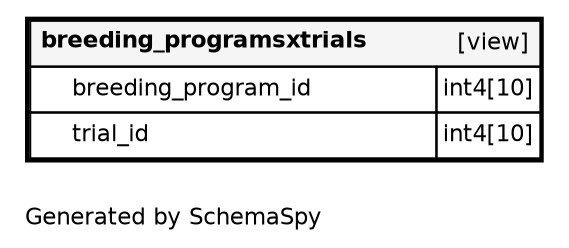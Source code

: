 digraph "oneDegreeRelationshipsDiagram" {
  graph [    rankdir="RL"    bgcolor="#ffffff"    label="\nGenerated by SchemaSpy"    labeljust="l"    nodesep="0.18"    ranksep="0.46"    fontname="Helvetica"    fontsize="11"    ration="compress"  ];  node [    fontname="Helvetica"    fontsize="11"    shape="plaintext"  ];  edge [    arrowsize="0.8"  ];
  "breeding_programsxtrials" [
   label=<
    <TABLE BORDER="2" CELLBORDER="1" CELLSPACING="0" BGCOLOR="#ffffff">
      <TR><TD COLSPAN="4"  BGCOLOR="#f5f5f5"><TABLE BORDER="0" CELLSPACING="0"><TR><TD ALIGN="LEFT" FIXEDSIZE="TRUE" WIDTH="174" HEIGHT="16"><B>breeding_programsxtrials</B></TD><TD ALIGN="RIGHT">[view]</TD></TR></TABLE></TD></TR>
      <TR><TD PORT="breeding_program_id" COLSPAN="2" ALIGN="LEFT"><TABLE BORDER="0" CELLSPACING="0" ALIGN="LEFT"><TR ALIGN="LEFT"><TD ALIGN="LEFT" FIXEDSIZE="TRUE" WIDTH="15" HEIGHT="16"></TD><TD ALIGN="LEFT" FIXEDSIZE="TRUE" WIDTH="174" HEIGHT="16">breeding_program_id</TD></TR></TABLE></TD><TD PORT="breeding_program_id.type" ALIGN="LEFT">int4[10]</TD></TR>
      <TR><TD PORT="trial_id" COLSPAN="2" ALIGN="LEFT"><TABLE BORDER="0" CELLSPACING="0" ALIGN="LEFT"><TR ALIGN="LEFT"><TD ALIGN="LEFT" FIXEDSIZE="TRUE" WIDTH="15" HEIGHT="16"></TD><TD ALIGN="LEFT" FIXEDSIZE="TRUE" WIDTH="174" HEIGHT="16">trial_id</TD></TR></TABLE></TD><TD PORT="trial_id.type" ALIGN="LEFT">int4[10]</TD></TR>
    </TABLE>>
    URL="breeding_programsxtrials.html"
    target="_top"
    tooltip="breeding_programsxtrials"
  ];
}
